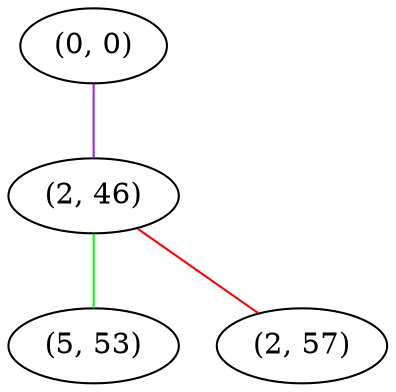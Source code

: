 graph "" {
"(0, 0)";
"(2, 46)";
"(5, 53)";
"(2, 57)";
"(0, 0)" -- "(2, 46)"  [color=purple, key=0, weight=4];
"(2, 46)" -- "(5, 53)"  [color=green, key=0, weight=2];
"(2, 46)" -- "(2, 57)"  [color=red, key=0, weight=1];
}
